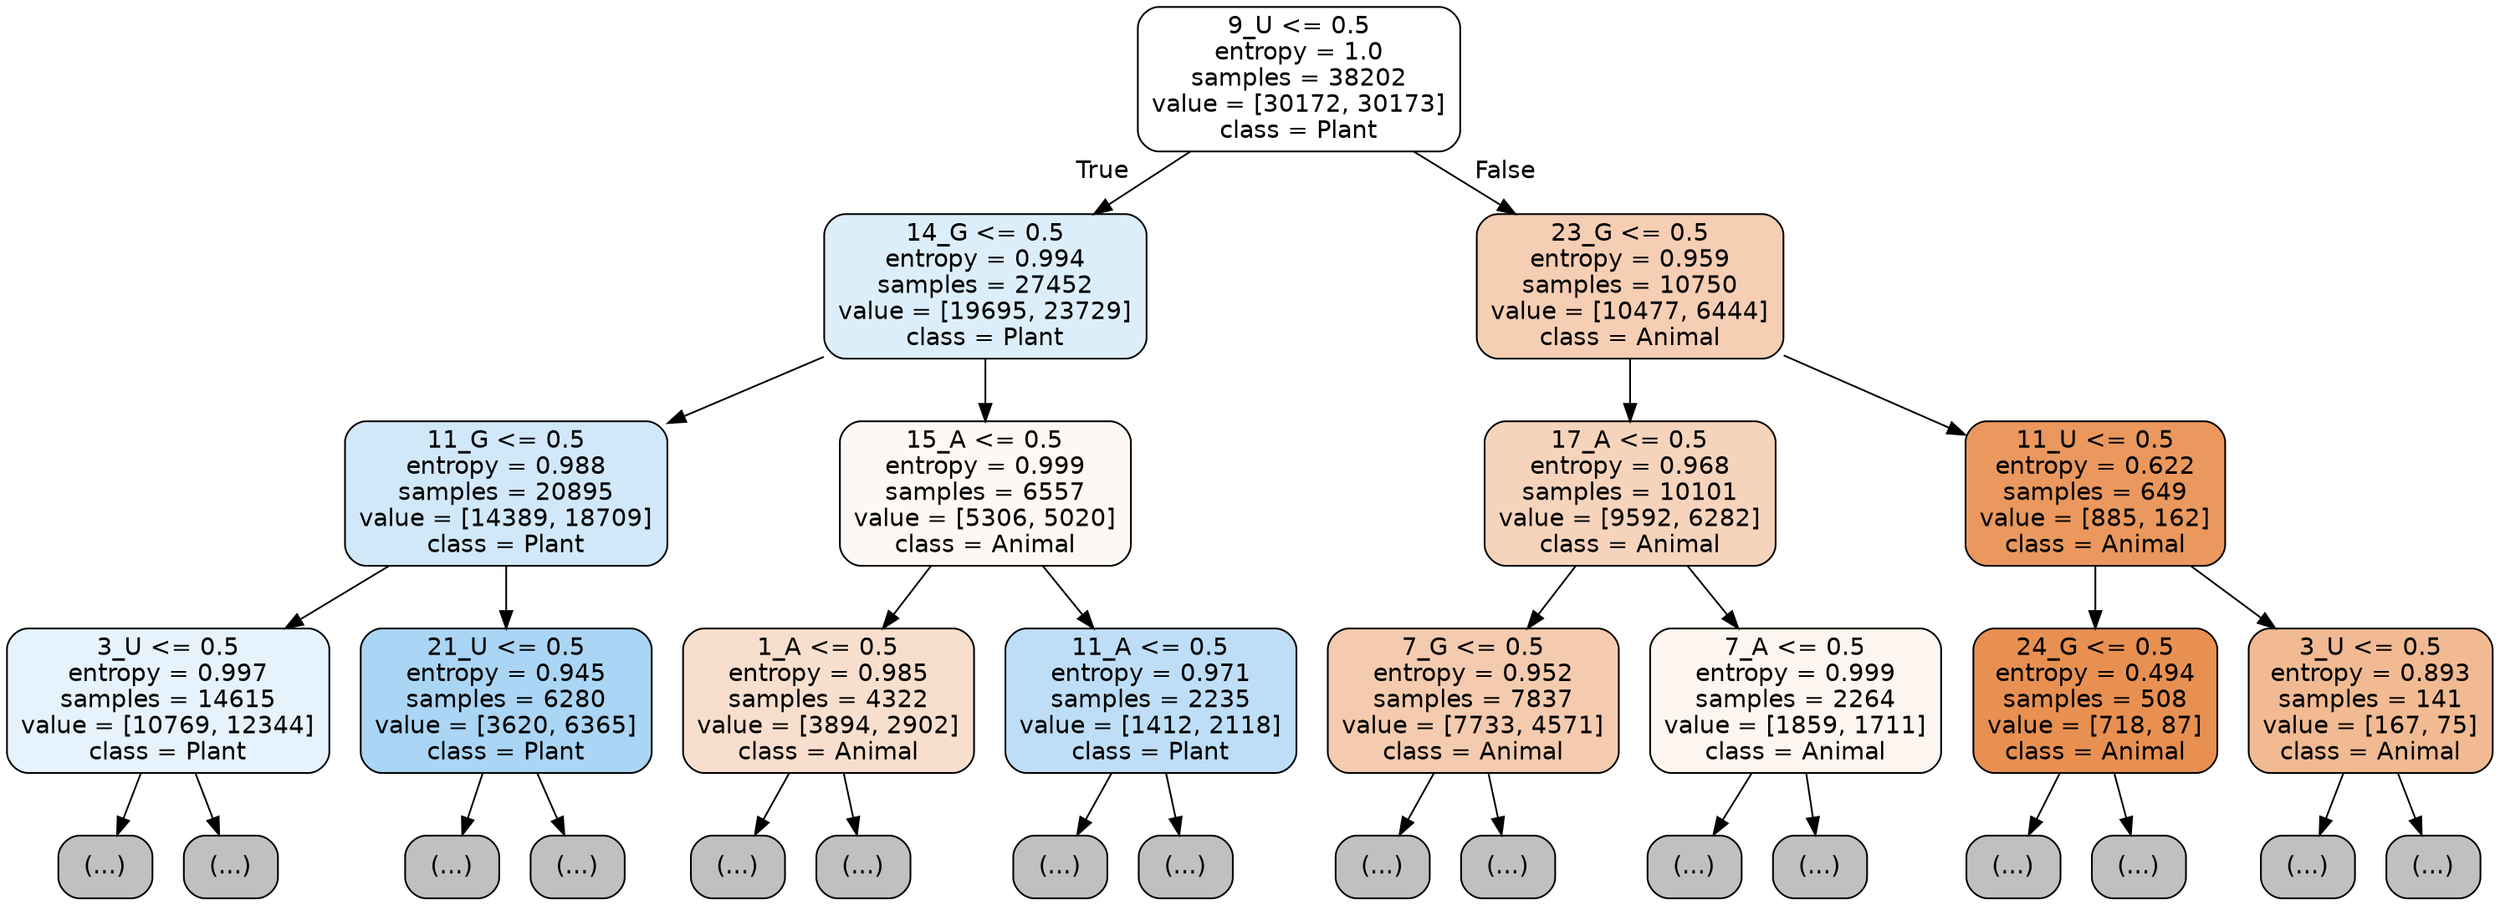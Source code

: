 digraph Tree {
node [shape=box, style="filled, rounded", color="black", fontname="helvetica"] ;
edge [fontname="helvetica"] ;
0 [label="9_U <= 0.5\nentropy = 1.0\nsamples = 38202\nvalue = [30172, 30173]\nclass = Plant", fillcolor="#ffffff"] ;
1 [label="14_G <= 0.5\nentropy = 0.994\nsamples = 27452\nvalue = [19695, 23729]\nclass = Plant", fillcolor="#ddeefb"] ;
0 -> 1 [labeldistance=2.5, labelangle=45, headlabel="True"] ;
2 [label="11_G <= 0.5\nentropy = 0.988\nsamples = 20895\nvalue = [14389, 18709]\nclass = Plant", fillcolor="#d1e8f9"] ;
1 -> 2 ;
3 [label="3_U <= 0.5\nentropy = 0.997\nsamples = 14615\nvalue = [10769, 12344]\nclass = Plant", fillcolor="#e6f2fc"] ;
2 -> 3 ;
4 [label="(...)", fillcolor="#C0C0C0"] ;
3 -> 4 ;
4873 [label="(...)", fillcolor="#C0C0C0"] ;
3 -> 4873 ;
6564 [label="21_U <= 0.5\nentropy = 0.945\nsamples = 6280\nvalue = [3620, 6365]\nclass = Plant", fillcolor="#aad5f4"] ;
2 -> 6564 ;
6565 [label="(...)", fillcolor="#C0C0C0"] ;
6564 -> 6565 ;
8504 [label="(...)", fillcolor="#C0C0C0"] ;
6564 -> 8504 ;
9031 [label="15_A <= 0.5\nentropy = 0.999\nsamples = 6557\nvalue = [5306, 5020]\nclass = Animal", fillcolor="#fef8f4"] ;
1 -> 9031 ;
9032 [label="1_A <= 0.5\nentropy = 0.985\nsamples = 4322\nvalue = [3894, 2902]\nclass = Animal", fillcolor="#f8dfcd"] ;
9031 -> 9032 ;
9033 [label="(...)", fillcolor="#C0C0C0"] ;
9032 -> 9033 ;
10848 [label="(...)", fillcolor="#C0C0C0"] ;
9032 -> 10848 ;
11367 [label="11_A <= 0.5\nentropy = 0.971\nsamples = 2235\nvalue = [1412, 2118]\nclass = Plant", fillcolor="#bddef6"] ;
9031 -> 11367 ;
11368 [label="(...)", fillcolor="#C0C0C0"] ;
11367 -> 11368 ;
12025 [label="(...)", fillcolor="#C0C0C0"] ;
11367 -> 12025 ;
12254 [label="23_G <= 0.5\nentropy = 0.959\nsamples = 10750\nvalue = [10477, 6444]\nclass = Animal", fillcolor="#f5ceb3"] ;
0 -> 12254 [labeldistance=2.5, labelangle=-45, headlabel="False"] ;
12255 [label="17_A <= 0.5\nentropy = 0.968\nsamples = 10101\nvalue = [9592, 6282]\nclass = Animal", fillcolor="#f6d4bb"] ;
12254 -> 12255 ;
12256 [label="7_G <= 0.5\nentropy = 0.952\nsamples = 7837\nvalue = [7733, 4571]\nclass = Animal", fillcolor="#f4cbae"] ;
12255 -> 12256 ;
12257 [label="(...)", fillcolor="#C0C0C0"] ;
12256 -> 12257 ;
14908 [label="(...)", fillcolor="#C0C0C0"] ;
12256 -> 14908 ;
15783 [label="7_A <= 0.5\nentropy = 0.999\nsamples = 2264\nvalue = [1859, 1711]\nclass = Animal", fillcolor="#fdf5ef"] ;
12255 -> 15783 ;
15784 [label="(...)", fillcolor="#C0C0C0"] ;
15783 -> 15784 ;
16459 [label="(...)", fillcolor="#C0C0C0"] ;
15783 -> 16459 ;
16700 [label="11_U <= 0.5\nentropy = 0.622\nsamples = 649\nvalue = [885, 162]\nclass = Animal", fillcolor="#ea985d"] ;
12254 -> 16700 ;
16701 [label="24_G <= 0.5\nentropy = 0.494\nsamples = 508\nvalue = [718, 87]\nclass = Animal", fillcolor="#e89051"] ;
16700 -> 16701 ;
16702 [label="(...)", fillcolor="#C0C0C0"] ;
16701 -> 16702 ;
16861 [label="(...)", fillcolor="#C0C0C0"] ;
16701 -> 16861 ;
16884 [label="3_U <= 0.5\nentropy = 0.893\nsamples = 141\nvalue = [167, 75]\nclass = Animal", fillcolor="#f1ba92"] ;
16700 -> 16884 ;
16885 [label="(...)", fillcolor="#C0C0C0"] ;
16884 -> 16885 ;
16936 [label="(...)", fillcolor="#C0C0C0"] ;
16884 -> 16936 ;
}